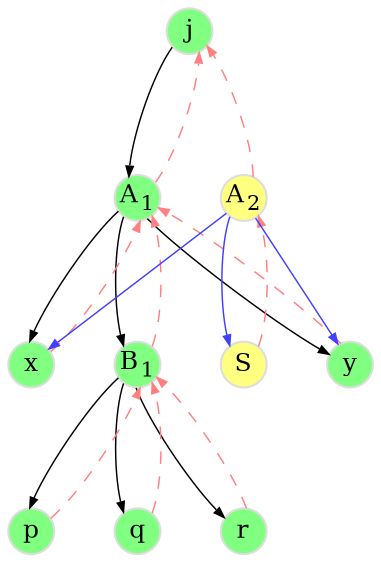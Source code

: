 digraph d {
	graph [
		rankdir="TB"
		bgcolor="white"
		color="white"
		nodesep="0.4"
		ranksep="0.8"
	];

	node [
		fontsize="12"
		style="solid"
		width="0.3"
		height="0.3"
		fixedsize="true"
		penwidth="1.0"
		color="#DDDDDD"
	];

	edge [
		penwidth="0.7"
		color="#000000"
		arrowsize="0.5"
	];

	j  [ label=<j>             style="filled" fillcolor="#80ff80" ];
	a1 [ label=<A<SUB>1</SUB>> style="filled" fillcolor="#80ff80" ];
	x  [ label=<x>             style="filled" fillcolor="#80ff80" ];
	b1 [ label=<B<SUB>1</SUB>> style="filled" fillcolor="#80ff80" ];
	s  [ label=<S>             style="filled" fillcolor="#ffff80" ];
	y  [ label=<y>             style="filled" fillcolor="#80ff80" ];
	p  [ label=<p>             style="filled" fillcolor="#80ff80" ];
	q  [ label=<q>             style="filled" fillcolor="#80ff80" ];
	r  [ label=<r>             style="filled" fillcolor="#80ff80" ];
	a2 [ label=<A<SUB>2</SUB>> style="filled" fillcolor="#ffff80" ];

	j  -> a1;
	a1 -> j   [ color="#ff8080" style=dashed ];
	a1 -> x;
	x  -> a1  [ color="#ff8080" style=dashed ];
	a1 -> b1;
	b1 -> a1  [ color="#ff8080" style=dashed ];
	a1 -> y;
	y  -> a1  [ color="#ff8080" style=dashed ];
	b1 -> p;
	p  -> b1  [ color="#ff8080" style=dashed ];
	b1 -> q;
	q  -> b1  [ color="#ff8080" style=dashed ];
	b1 -> r;
	r  -> b1  [ color="#ff8080" style=dashed ];

	j -> a2 [ style=invis ];

	a2 -> j  [ color="#ff8080" style=dashed     ];
	a2 -> x  [ color="#4040ff" constraint=false ];
	a2 -> y  [ color="#4040ff" constraint=false ];
	a2 -> s  [ color="#4040ff" constraint=false ];
	s  -> a2 [ color="#ff8080" style=dashed constraint=false ];

	x -> b1 -> s -> y [ style=invis ];
	{ rank=same x b1 s y }
}

